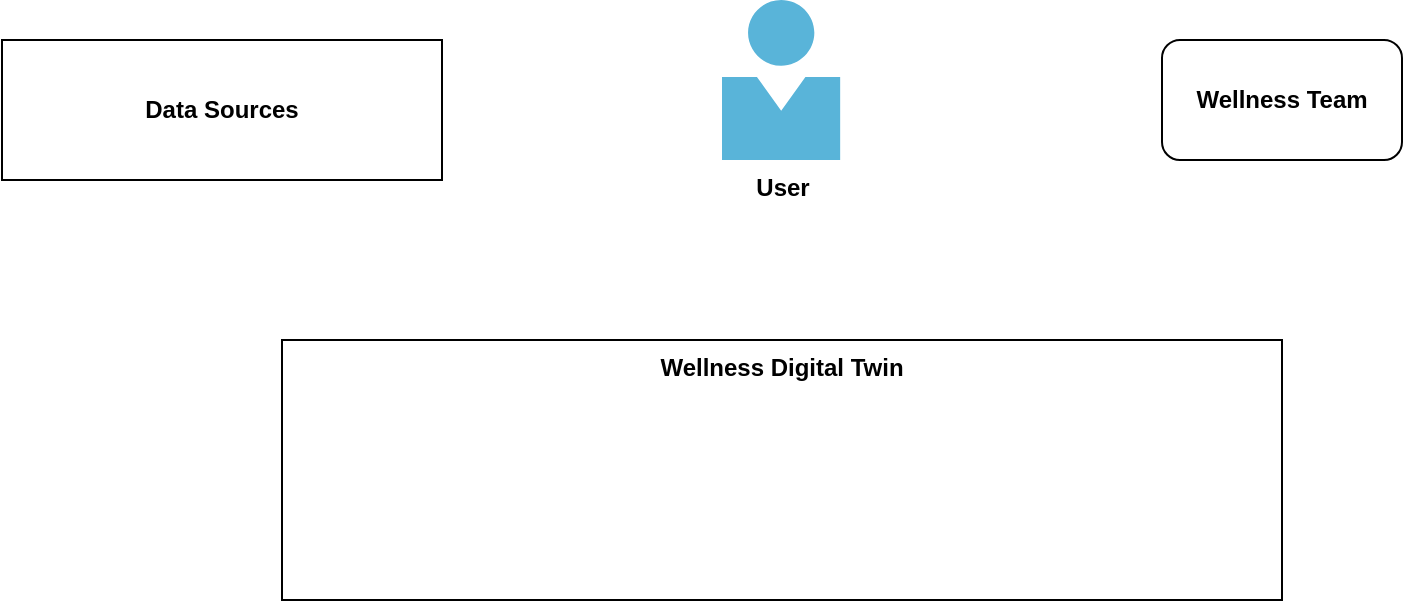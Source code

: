 <mxfile version="25.0.1">
  <diagram name="Page-1" id="SuEGLtYsEctfTkot8OOa">
    <mxGraphModel dx="913" dy="454" grid="1" gridSize="10" guides="1" tooltips="1" connect="1" arrows="1" fold="1" page="1" pageScale="1" pageWidth="850" pageHeight="1100" math="0" shadow="0">
      <root>
        <mxCell id="0" />
        <mxCell id="1" parent="0" />
        <mxCell id="b5ivoGg5rPFgXmSaeFe9-2" value="&lt;b&gt;Data Sources&lt;/b&gt;" style="rounded=0;whiteSpace=wrap;html=1;" vertex="1" parent="1">
          <mxGeometry x="90" y="90" width="220" height="70" as="geometry" />
        </mxCell>
        <mxCell id="b5ivoGg5rPFgXmSaeFe9-3" value="&lt;b&gt;Wellness Team&lt;/b&gt;" style="rounded=1;whiteSpace=wrap;html=1;" vertex="1" parent="1">
          <mxGeometry x="670" y="90" width="120" height="60" as="geometry" />
        </mxCell>
        <mxCell id="b5ivoGg5rPFgXmSaeFe9-4" value="&lt;b&gt;User&lt;/b&gt;" style="image;sketch=0;aspect=fixed;html=1;points=[];align=center;fontSize=12;image=img/lib/mscae/Person.svg;" vertex="1" parent="1">
          <mxGeometry x="450" y="70" width="59.2" height="80" as="geometry" />
        </mxCell>
        <mxCell id="b5ivoGg5rPFgXmSaeFe9-7" value="&lt;b&gt;Wellness Digital Twin&lt;/b&gt;" style="rounded=0;whiteSpace=wrap;html=1;align=center;verticalAlign=top;" vertex="1" parent="1">
          <mxGeometry x="230" y="240" width="500" height="130" as="geometry" />
        </mxCell>
      </root>
    </mxGraphModel>
  </diagram>
</mxfile>
